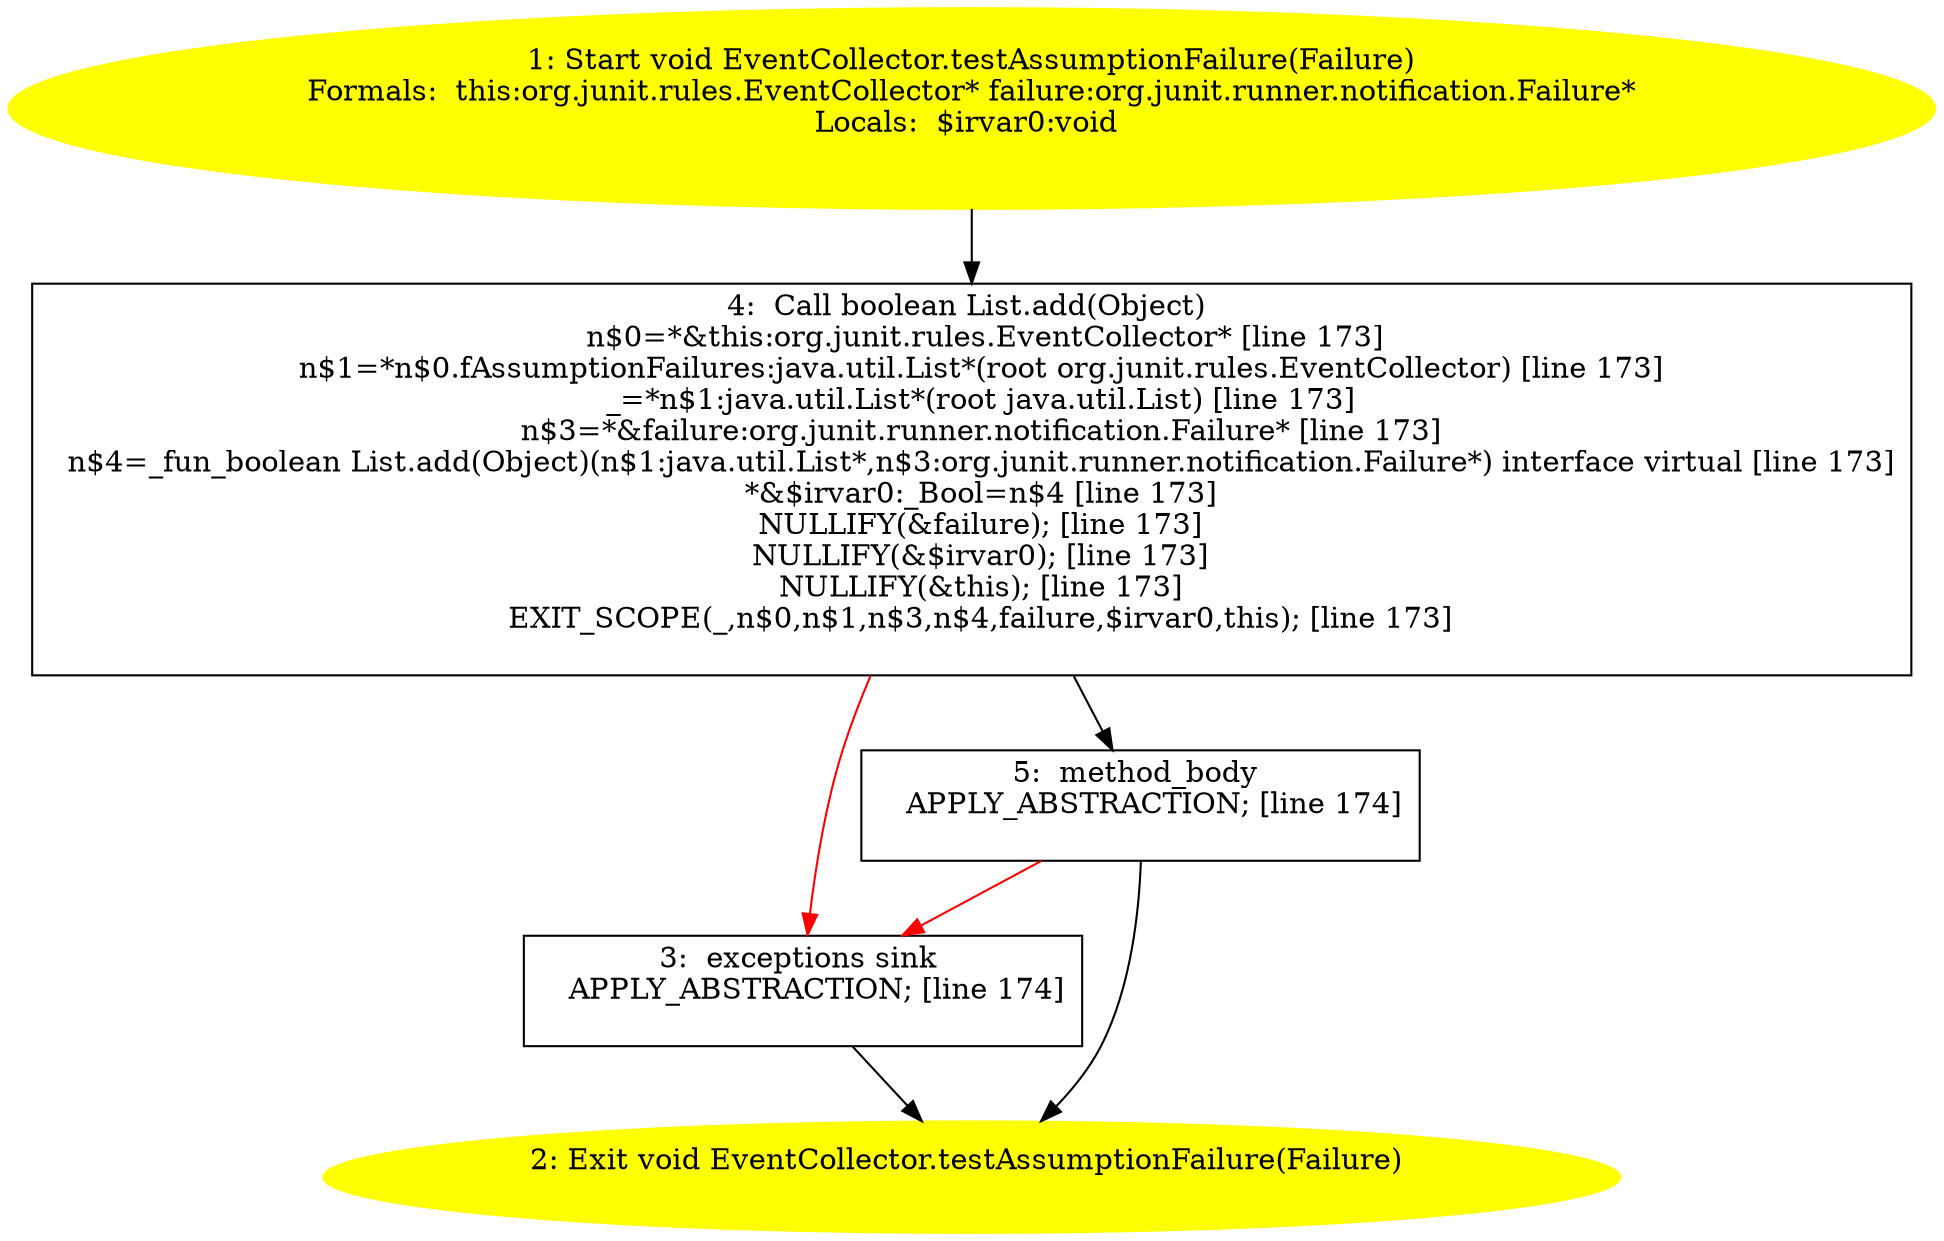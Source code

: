 /* @generated */
digraph cfg {
"org.junit.rules.EventCollector.testAssumptionFailure(org.junit.runner.notification.Failure):void.8e3e4c360e4f6f60b21cf3a1f7244341_1" [label="1: Start void EventCollector.testAssumptionFailure(Failure)\nFormals:  this:org.junit.rules.EventCollector* failure:org.junit.runner.notification.Failure*\nLocals:  $irvar0:void \n  " color=yellow style=filled]
	

	 "org.junit.rules.EventCollector.testAssumptionFailure(org.junit.runner.notification.Failure):void.8e3e4c360e4f6f60b21cf3a1f7244341_1" -> "org.junit.rules.EventCollector.testAssumptionFailure(org.junit.runner.notification.Failure):void.8e3e4c360e4f6f60b21cf3a1f7244341_4" ;
"org.junit.rules.EventCollector.testAssumptionFailure(org.junit.runner.notification.Failure):void.8e3e4c360e4f6f60b21cf3a1f7244341_2" [label="2: Exit void EventCollector.testAssumptionFailure(Failure) \n  " color=yellow style=filled]
	

"org.junit.rules.EventCollector.testAssumptionFailure(org.junit.runner.notification.Failure):void.8e3e4c360e4f6f60b21cf3a1f7244341_3" [label="3:  exceptions sink \n   APPLY_ABSTRACTION; [line 174]\n " shape="box"]
	

	 "org.junit.rules.EventCollector.testAssumptionFailure(org.junit.runner.notification.Failure):void.8e3e4c360e4f6f60b21cf3a1f7244341_3" -> "org.junit.rules.EventCollector.testAssumptionFailure(org.junit.runner.notification.Failure):void.8e3e4c360e4f6f60b21cf3a1f7244341_2" ;
"org.junit.rules.EventCollector.testAssumptionFailure(org.junit.runner.notification.Failure):void.8e3e4c360e4f6f60b21cf3a1f7244341_4" [label="4:  Call boolean List.add(Object) \n   n$0=*&this:org.junit.rules.EventCollector* [line 173]\n  n$1=*n$0.fAssumptionFailures:java.util.List*(root org.junit.rules.EventCollector) [line 173]\n  _=*n$1:java.util.List*(root java.util.List) [line 173]\n  n$3=*&failure:org.junit.runner.notification.Failure* [line 173]\n  n$4=_fun_boolean List.add(Object)(n$1:java.util.List*,n$3:org.junit.runner.notification.Failure*) interface virtual [line 173]\n  *&$irvar0:_Bool=n$4 [line 173]\n  NULLIFY(&failure); [line 173]\n  NULLIFY(&$irvar0); [line 173]\n  NULLIFY(&this); [line 173]\n  EXIT_SCOPE(_,n$0,n$1,n$3,n$4,failure,$irvar0,this); [line 173]\n " shape="box"]
	

	 "org.junit.rules.EventCollector.testAssumptionFailure(org.junit.runner.notification.Failure):void.8e3e4c360e4f6f60b21cf3a1f7244341_4" -> "org.junit.rules.EventCollector.testAssumptionFailure(org.junit.runner.notification.Failure):void.8e3e4c360e4f6f60b21cf3a1f7244341_5" ;
	 "org.junit.rules.EventCollector.testAssumptionFailure(org.junit.runner.notification.Failure):void.8e3e4c360e4f6f60b21cf3a1f7244341_4" -> "org.junit.rules.EventCollector.testAssumptionFailure(org.junit.runner.notification.Failure):void.8e3e4c360e4f6f60b21cf3a1f7244341_3" [color="red" ];
"org.junit.rules.EventCollector.testAssumptionFailure(org.junit.runner.notification.Failure):void.8e3e4c360e4f6f60b21cf3a1f7244341_5" [label="5:  method_body \n   APPLY_ABSTRACTION; [line 174]\n " shape="box"]
	

	 "org.junit.rules.EventCollector.testAssumptionFailure(org.junit.runner.notification.Failure):void.8e3e4c360e4f6f60b21cf3a1f7244341_5" -> "org.junit.rules.EventCollector.testAssumptionFailure(org.junit.runner.notification.Failure):void.8e3e4c360e4f6f60b21cf3a1f7244341_2" ;
	 "org.junit.rules.EventCollector.testAssumptionFailure(org.junit.runner.notification.Failure):void.8e3e4c360e4f6f60b21cf3a1f7244341_5" -> "org.junit.rules.EventCollector.testAssumptionFailure(org.junit.runner.notification.Failure):void.8e3e4c360e4f6f60b21cf3a1f7244341_3" [color="red" ];
}
